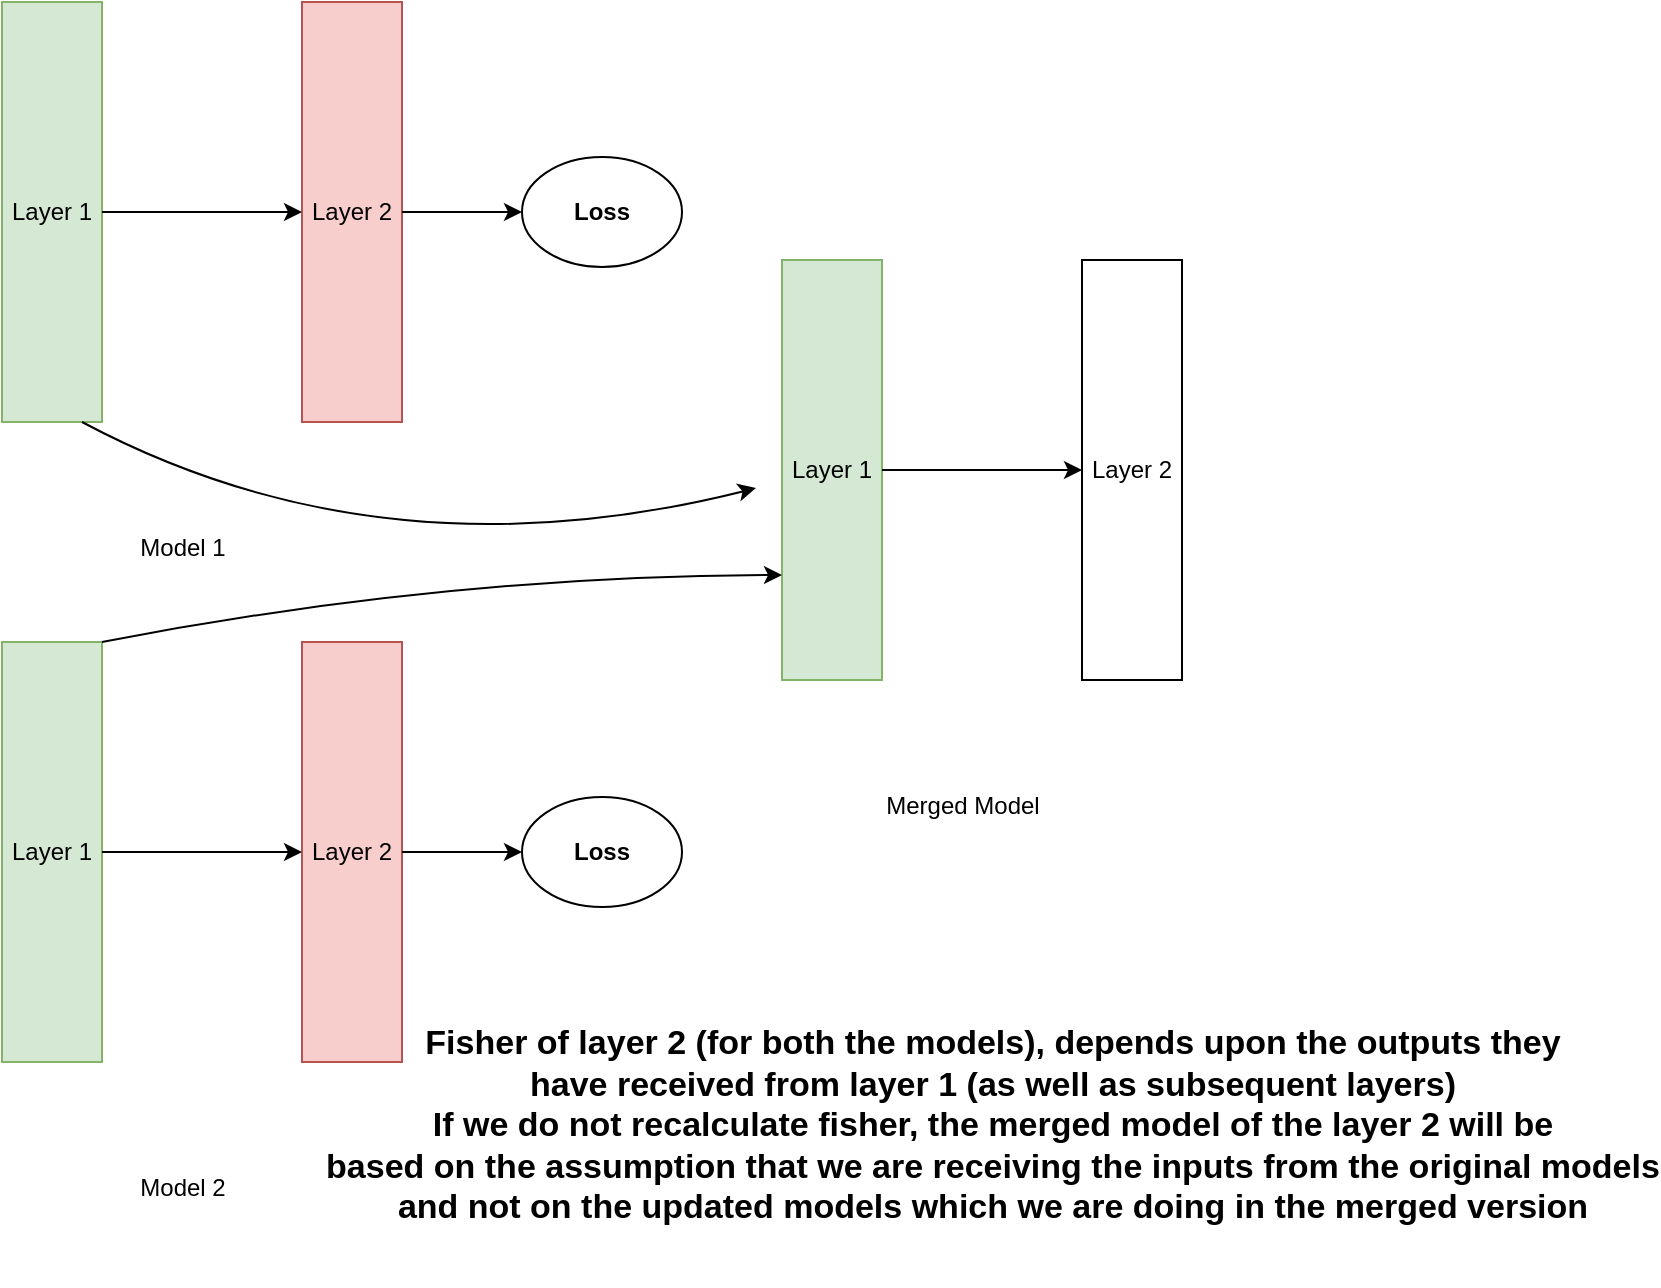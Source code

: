 <mxfile version="27.1.4">
  <diagram name="Page-1" id="sQDzEd_xI0HFWAMSjWak">
    <mxGraphModel dx="1234" dy="727" grid="1" gridSize="10" guides="1" tooltips="1" connect="1" arrows="1" fold="1" page="1" pageScale="1" pageWidth="850" pageHeight="1100" math="0" shadow="0">
      <root>
        <mxCell id="0" />
        <mxCell id="1" parent="0" />
        <mxCell id="qpErMOOokMr1HH3b0IK4-1" value="Layer 1" style="rounded=0;whiteSpace=wrap;html=1;fillColor=#d5e8d4;strokeColor=#82b366;" parent="1" vertex="1">
          <mxGeometry x="100" y="40" width="50" height="210" as="geometry" />
        </mxCell>
        <mxCell id="qpErMOOokMr1HH3b0IK4-2" value="Layer 2" style="rounded=0;whiteSpace=wrap;html=1;fillColor=#f8cecc;strokeColor=#b85450;" parent="1" vertex="1">
          <mxGeometry x="250" y="40" width="50" height="210" as="geometry" />
        </mxCell>
        <mxCell id="qpErMOOokMr1HH3b0IK4-3" value="" style="endArrow=classic;html=1;rounded=0;exitX=1;exitY=0.5;exitDx=0;exitDy=0;entryX=0;entryY=0.5;entryDx=0;entryDy=0;" parent="1" source="qpErMOOokMr1HH3b0IK4-1" target="qpErMOOokMr1HH3b0IK4-2" edge="1">
          <mxGeometry width="50" height="50" relative="1" as="geometry">
            <mxPoint x="400" y="410" as="sourcePoint" />
            <mxPoint x="450" y="360" as="targetPoint" />
          </mxGeometry>
        </mxCell>
        <mxCell id="qpErMOOokMr1HH3b0IK4-4" value="Model 1" style="text;html=1;align=center;verticalAlign=middle;resizable=0;points=[];autosize=1;strokeColor=none;fillColor=none;" parent="1" vertex="1">
          <mxGeometry x="155" y="298" width="70" height="30" as="geometry" />
        </mxCell>
        <mxCell id="qpErMOOokMr1HH3b0IK4-5" value="Layer 1" style="rounded=0;whiteSpace=wrap;html=1;fillColor=#d5e8d4;strokeColor=#82b366;" parent="1" vertex="1">
          <mxGeometry x="100" y="360" width="50" height="210" as="geometry" />
        </mxCell>
        <mxCell id="qpErMOOokMr1HH3b0IK4-6" value="Layer 2" style="rounded=0;whiteSpace=wrap;html=1;fillColor=#f8cecc;strokeColor=#b85450;" parent="1" vertex="1">
          <mxGeometry x="250" y="360" width="50" height="210" as="geometry" />
        </mxCell>
        <mxCell id="qpErMOOokMr1HH3b0IK4-7" value="" style="endArrow=classic;html=1;rounded=0;exitX=1;exitY=0.5;exitDx=0;exitDy=0;entryX=0;entryY=0.5;entryDx=0;entryDy=0;" parent="1" source="qpErMOOokMr1HH3b0IK4-5" target="qpErMOOokMr1HH3b0IK4-6" edge="1">
          <mxGeometry width="50" height="50" relative="1" as="geometry">
            <mxPoint x="400" y="730" as="sourcePoint" />
            <mxPoint x="450" y="680" as="targetPoint" />
          </mxGeometry>
        </mxCell>
        <mxCell id="qpErMOOokMr1HH3b0IK4-8" value="Model 2" style="text;html=1;align=center;verticalAlign=middle;resizable=0;points=[];autosize=1;strokeColor=none;fillColor=none;" parent="1" vertex="1">
          <mxGeometry x="155" y="618" width="70" height="30" as="geometry" />
        </mxCell>
        <mxCell id="qpErMOOokMr1HH3b0IK4-9" value="Layer 1" style="rounded=0;whiteSpace=wrap;html=1;fillColor=#d5e8d4;strokeColor=#82b366;" parent="1" vertex="1">
          <mxGeometry x="490" y="169" width="50" height="210" as="geometry" />
        </mxCell>
        <mxCell id="qpErMOOokMr1HH3b0IK4-10" value="Layer 2" style="rounded=0;whiteSpace=wrap;html=1;" parent="1" vertex="1">
          <mxGeometry x="640" y="169" width="50" height="210" as="geometry" />
        </mxCell>
        <mxCell id="qpErMOOokMr1HH3b0IK4-11" value="" style="endArrow=classic;html=1;rounded=0;exitX=1;exitY=0.5;exitDx=0;exitDy=0;entryX=0;entryY=0.5;entryDx=0;entryDy=0;" parent="1" source="qpErMOOokMr1HH3b0IK4-9" target="qpErMOOokMr1HH3b0IK4-10" edge="1">
          <mxGeometry width="50" height="50" relative="1" as="geometry">
            <mxPoint x="790" y="539" as="sourcePoint" />
            <mxPoint x="840" y="489" as="targetPoint" />
          </mxGeometry>
        </mxCell>
        <mxCell id="qpErMOOokMr1HH3b0IK4-12" value="Merged Model" style="text;html=1;align=center;verticalAlign=middle;resizable=0;points=[];autosize=1;strokeColor=none;fillColor=none;" parent="1" vertex="1">
          <mxGeometry x="530" y="427" width="100" height="30" as="geometry" />
        </mxCell>
        <mxCell id="qpErMOOokMr1HH3b0IK4-13" value="&lt;b&gt;Loss&lt;/b&gt;" style="ellipse;whiteSpace=wrap;html=1;" parent="1" vertex="1">
          <mxGeometry x="360" y="117.5" width="80" height="55" as="geometry" />
        </mxCell>
        <mxCell id="qpErMOOokMr1HH3b0IK4-15" value="" style="endArrow=classic;html=1;rounded=0;exitX=1;exitY=0.5;exitDx=0;exitDy=0;" parent="1" source="qpErMOOokMr1HH3b0IK4-2" target="qpErMOOokMr1HH3b0IK4-13" edge="1">
          <mxGeometry width="50" height="50" relative="1" as="geometry">
            <mxPoint x="210" y="140" as="sourcePoint" />
            <mxPoint x="310" y="140" as="targetPoint" />
          </mxGeometry>
        </mxCell>
        <mxCell id="h96sEGYosIKRSkyl6Qhy-1" value="&lt;b&gt;Loss&lt;/b&gt;" style="ellipse;whiteSpace=wrap;html=1;" vertex="1" parent="1">
          <mxGeometry x="360" y="437.5" width="80" height="55" as="geometry" />
        </mxCell>
        <mxCell id="h96sEGYosIKRSkyl6Qhy-2" value="" style="endArrow=classic;html=1;rounded=0;exitX=1;exitY=0.5;exitDx=0;exitDy=0;" edge="1" parent="1" target="h96sEGYosIKRSkyl6Qhy-1">
          <mxGeometry width="50" height="50" relative="1" as="geometry">
            <mxPoint x="300" y="465" as="sourcePoint" />
            <mxPoint x="310" y="460" as="targetPoint" />
          </mxGeometry>
        </mxCell>
        <mxCell id="h96sEGYosIKRSkyl6Qhy-3" value="" style="endArrow=classic;html=1;rounded=0;exitX=1;exitY=1;exitDx=0;exitDy=0;entryX=-0.06;entryY=0.543;entryDx=0;entryDy=0;entryPerimeter=0;curved=1;" edge="1" parent="1">
          <mxGeometry width="50" height="50" relative="1" as="geometry">
            <mxPoint x="140" y="250" as="sourcePoint" />
            <mxPoint x="477" y="283.03" as="targetPoint" />
            <Array as="points">
              <mxPoint x="290" y="330" />
            </Array>
          </mxGeometry>
        </mxCell>
        <mxCell id="h96sEGYosIKRSkyl6Qhy-4" value="" style="endArrow=classic;html=1;rounded=0;exitX=1;exitY=0;exitDx=0;exitDy=0;entryX=0;entryY=0.75;entryDx=0;entryDy=0;curved=1;" edge="1" parent="1" source="qpErMOOokMr1HH3b0IK4-5" target="qpErMOOokMr1HH3b0IK4-9">
          <mxGeometry width="50" height="50" relative="1" as="geometry">
            <mxPoint x="400" y="410" as="sourcePoint" />
            <mxPoint x="450" y="360" as="targetPoint" />
            <Array as="points">
              <mxPoint x="320" y="327" />
            </Array>
          </mxGeometry>
        </mxCell>
        <mxCell id="h96sEGYosIKRSkyl6Qhy-5" value="&lt;div&gt;&lt;font style=&quot;font-size: 17px;&quot;&gt;Fisher of layer 2 (for both the models), depends upon the outputs they&lt;/font&gt;&lt;/div&gt;&lt;div&gt;&lt;font style=&quot;font-size: 17px;&quot;&gt;have received from layer 1 (as well as subsequent layers)&lt;/font&gt;&lt;/div&gt;&lt;div&gt;&lt;font style=&quot;font-size: 17px;&quot;&gt;If we do not recalculate fisher, the merged model of the layer 2 will be&lt;/font&gt;&lt;/div&gt;&lt;div&gt;&lt;font style=&quot;font-size: 17px;&quot;&gt;based on the assumption that we are receiving the inputs from the original models&lt;/font&gt;&lt;/div&gt;&lt;div&gt;&lt;font style=&quot;font-size: 17px;&quot;&gt;and not on the updated models which we are doing in the merged version&lt;/font&gt;&lt;/div&gt;&lt;div&gt;&lt;font style=&quot;font-size: 17px;&quot;&gt;&lt;br&gt;&lt;/font&gt;&lt;/div&gt;" style="text;html=1;align=center;verticalAlign=middle;resizable=0;points=[];autosize=1;strokeColor=none;fillColor=none;fontStyle=1" vertex="1" parent="1">
          <mxGeometry x="275" y="542" width="640" height="140" as="geometry" />
        </mxCell>
      </root>
    </mxGraphModel>
  </diagram>
</mxfile>
